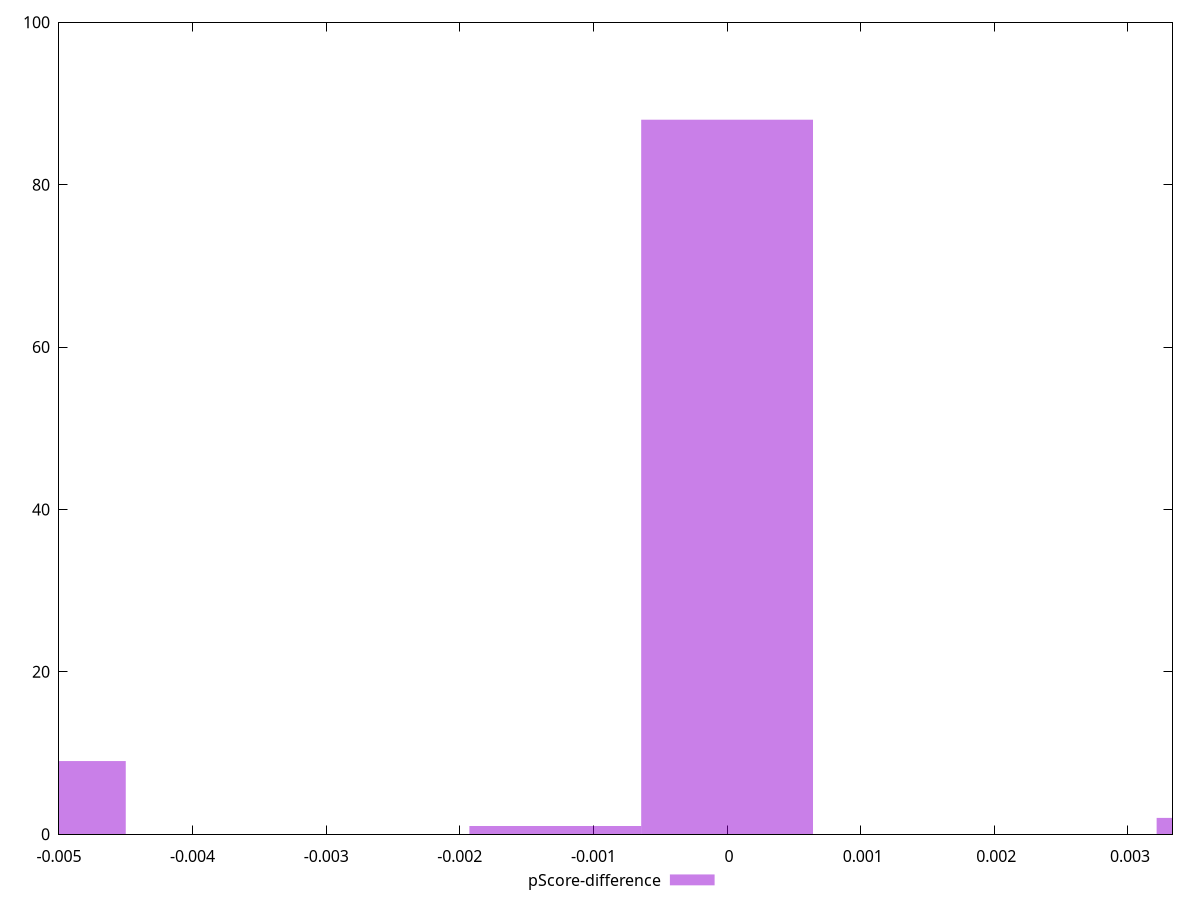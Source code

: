 reset

$pScoreDifference <<EOF
0 88
-0.005143275563226774 9
0.003857456672420081 2
-0.0012858188908066936 1
EOF

set key outside below
set boxwidth 0.0012858188908066936
set xrange [-0.0050000000000000044:0.0033333333333332993]
set yrange [0:100]
set trange [0:100]
set style fill transparent solid 0.5 noborder
set terminal svg size 640, 490 enhanced background rgb 'white'
set output "reprap/unminified-javascript/samples/pages+cached+noexternal/pScore-difference/histogram.svg"

plot $pScoreDifference title "pScore-difference" with boxes

reset
